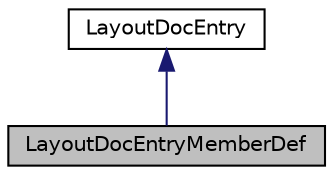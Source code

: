 digraph "LayoutDocEntryMemberDef"
{
 // INTERACTIVE_SVG=YES
 // LATEX_PDF_SIZE
  edge [fontname="Helvetica",fontsize="10",labelfontname="Helvetica",labelfontsize="10"];
  node [fontname="Helvetica",fontsize="10",shape=record];
  Node1 [label="LayoutDocEntryMemberDef",height=0.2,width=0.4,color="black", fillcolor="grey75", style="filled", fontcolor="black",tooltip="Represents of a member definition list with configurable title."];
  Node2 -> Node1 [dir="back",color="midnightblue",fontsize="10",style="solid",fontname="Helvetica"];
  Node2 [label="LayoutDocEntry",height=0.2,width=0.4,color="black", fillcolor="white", style="filled",URL="$d9/dba/struct_layout_doc_entry.html",tooltip="Base class representing a piece of a documentation page."];
}
